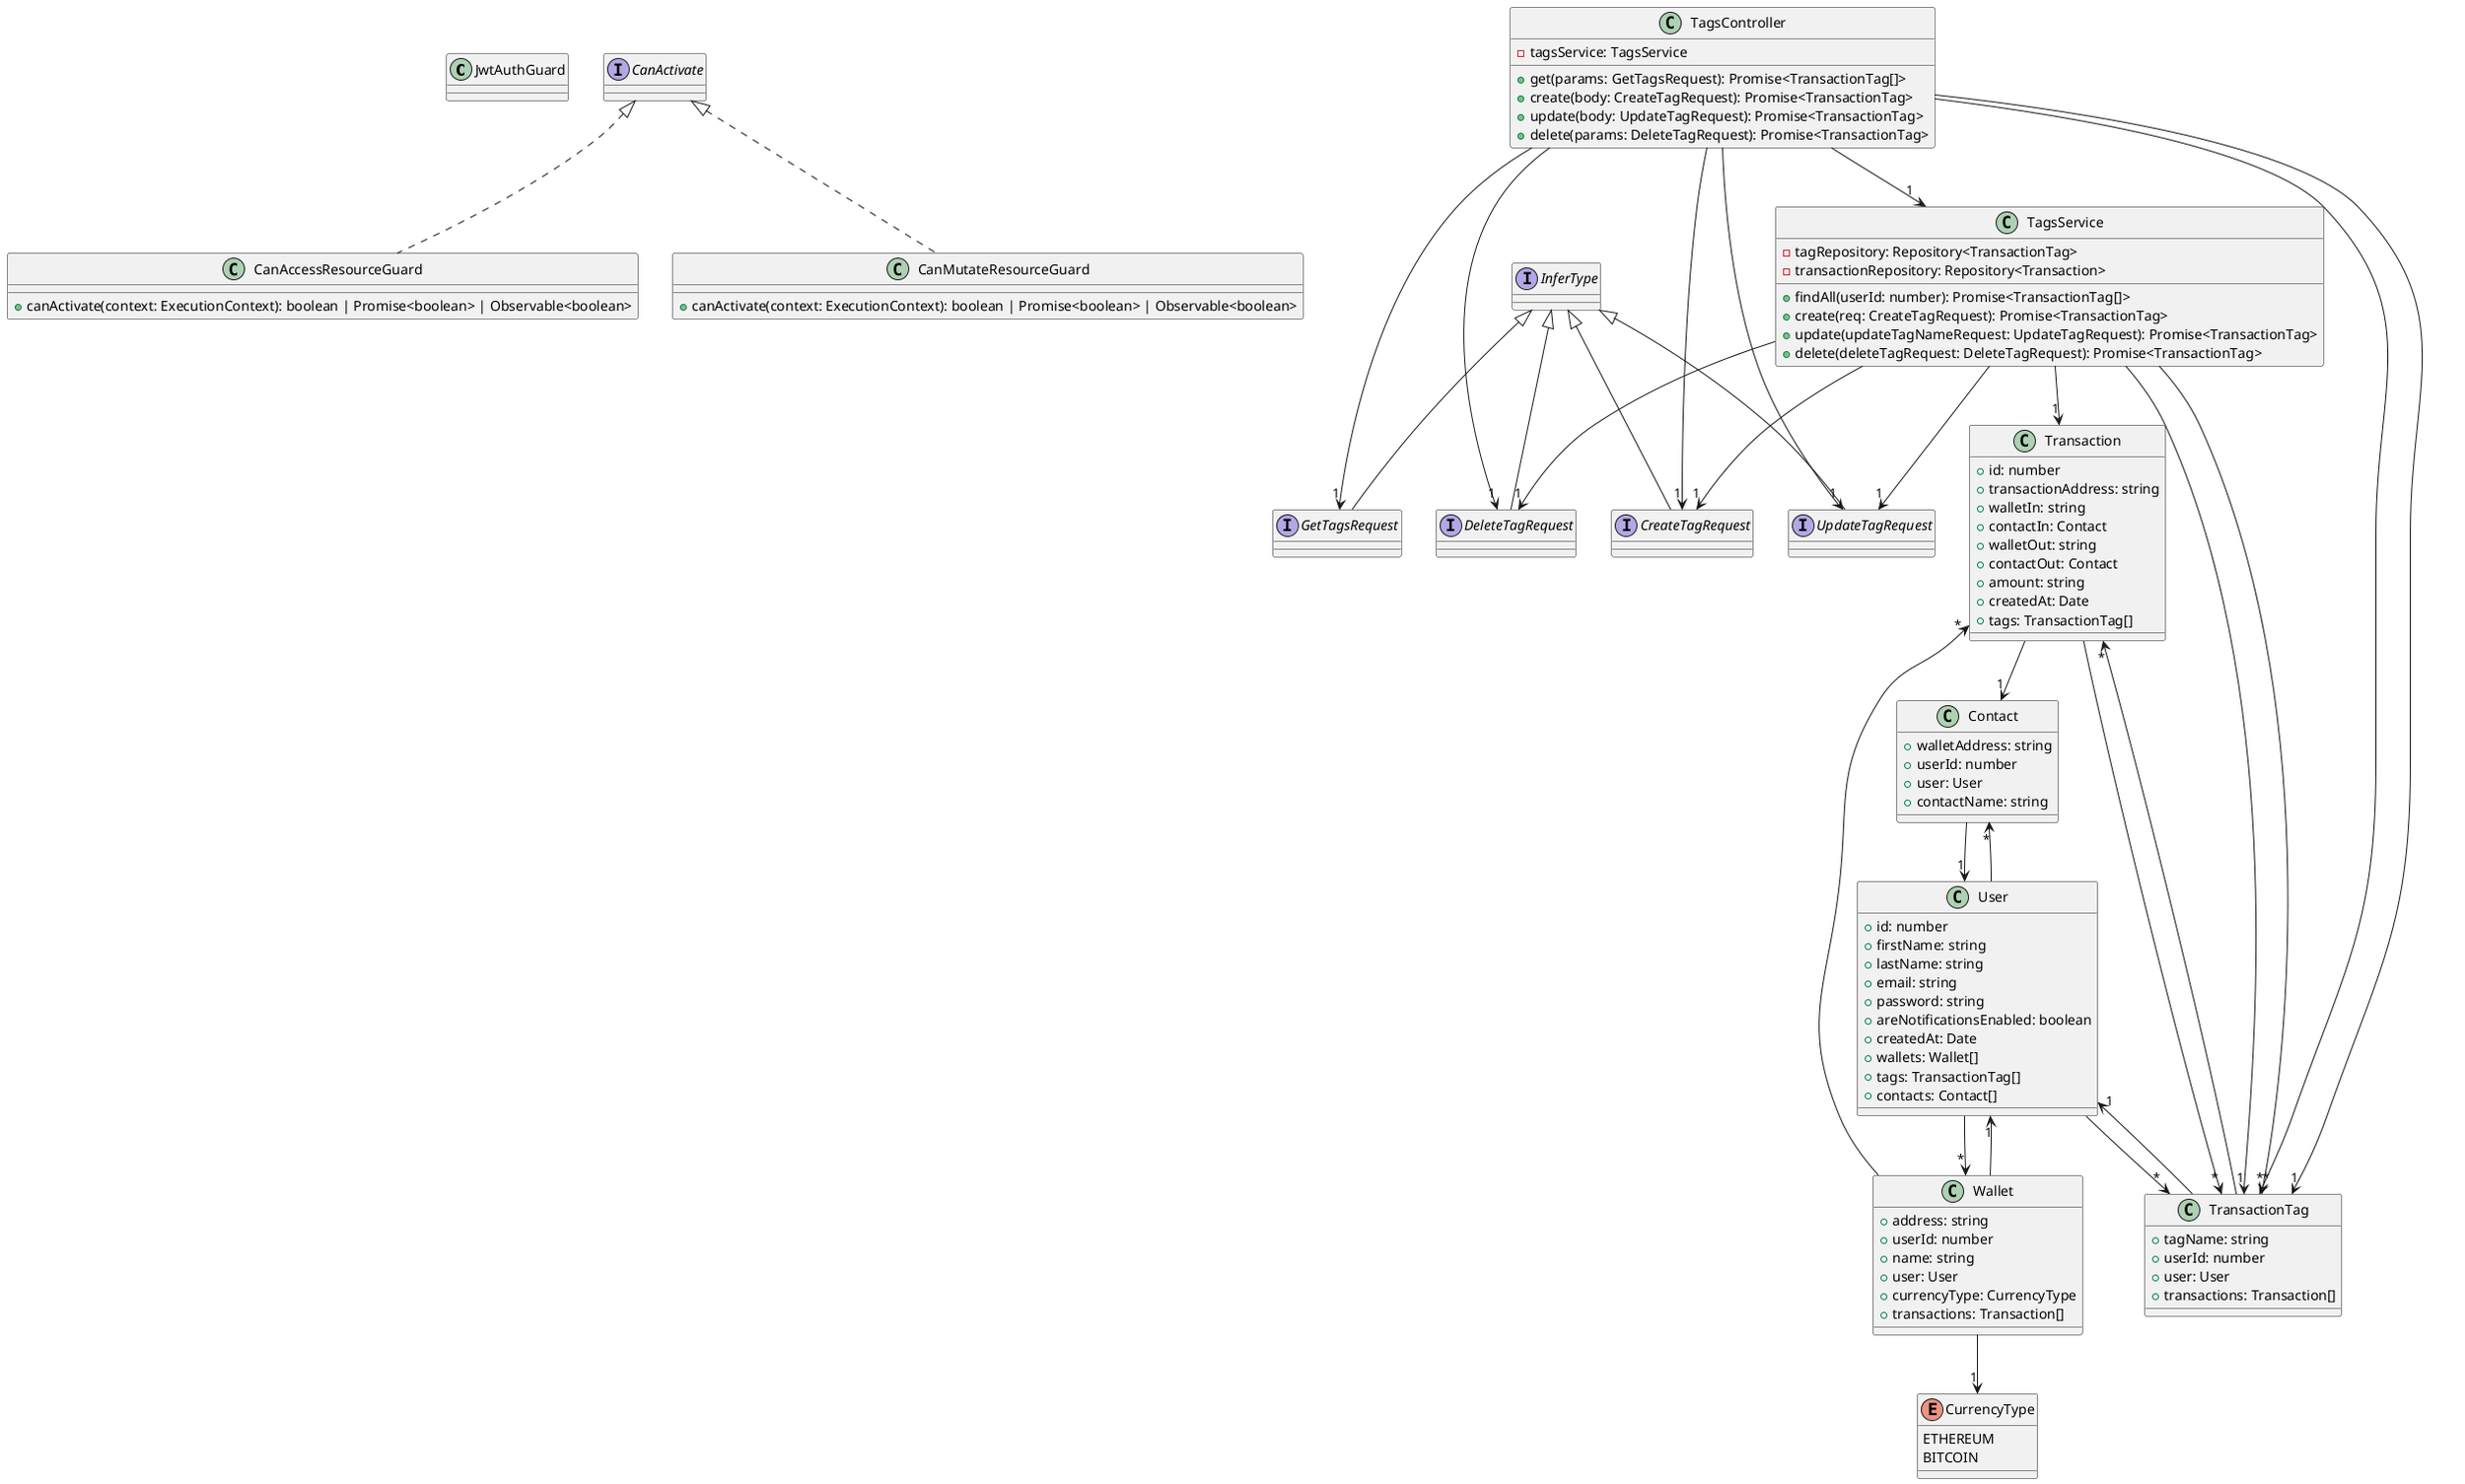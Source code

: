 @startuml
class JwtAuthGuard
class CanAccessResourceGuard implements CanActivate {
    +canActivate(context: ExecutionContext): boolean | Promise<boolean> | Observable<boolean>
}
interface GetTagsRequest extends InferType
interface CreateTagRequest extends InferType
interface UpdateTagRequest extends InferType
interface DeleteTagRequest extends InferType
enum CurrencyType {
    ETHEREUM
    BITCOIN
}
class Wallet {
    +address: string
    +userId: number
    +name: string
    +user: User
    +currencyType: CurrencyType
    +transactions: Transaction[]
}
class User {
    +id: number
    +firstName: string
    +lastName: string
    +email: string
    +password: string
    +areNotificationsEnabled: boolean
    +createdAt: Date
    +wallets: Wallet[]
    +tags: TransactionTag[]
    +contacts: Contact[]
}
class Contact {
    +walletAddress: string
    +userId: number
    +user: User
    +contactName: string
}
class Transaction {
    +id: number
    +transactionAddress: string
    +walletIn: string
    +contactIn: Contact
    +walletOut: string
    +contactOut: Contact
    +amount: string
    +createdAt: Date
    +tags: TransactionTag[]
}
class TransactionTag {
    +tagName: string
    +userId: number
    +user: User
    +transactions: Transaction[]
}
class TagsService {
    -tagRepository: Repository<TransactionTag>
    -transactionRepository: Repository<Transaction>
    +findAll(userId: number): Promise<TransactionTag[]>
    +create(req: CreateTagRequest): Promise<TransactionTag>
    +update(updateTagNameRequest: UpdateTagRequest): Promise<TransactionTag>
    +delete(deleteTagRequest: DeleteTagRequest): Promise<TransactionTag>
}
class CanMutateResourceGuard implements CanActivate {
    +canActivate(context: ExecutionContext): boolean | Promise<boolean> | Observable<boolean>
}
class TagsController {
    -tagsService: TagsService
    +get(params: GetTagsRequest): Promise<TransactionTag[]>
    +create(body: CreateTagRequest): Promise<TransactionTag>
    +update(body: UpdateTagRequest): Promise<TransactionTag>
    +delete(params: DeleteTagRequest): Promise<TransactionTag>
}
Wallet --> "1" User
Wallet --> "1" CurrencyType
Wallet --> "*" Transaction
User --> "*" Wallet
User --> "*" TransactionTag
User --> "*" Contact
Contact --> "1" User
Transaction --> "1" Contact
Transaction --> "*" TransactionTag
TransactionTag --> "1" User
TransactionTag --> "*" Transaction
TagsService --> "1" TransactionTag
TagsService --> "1" Transaction
TagsService --> "*" TransactionTag
TagsService --> "1" CreateTagRequest
TagsService --> "1" UpdateTagRequest
TagsService --> "1" DeleteTagRequest
TagsController --> "1" TagsService
TagsController --> "1" GetTagsRequest
TagsController --> "*" TransactionTag
TagsController --> "1" CreateTagRequest
TagsController --> "1" TransactionTag
TagsController --> "1" UpdateTagRequest
TagsController --> "1" DeleteTagRequest
@enduml